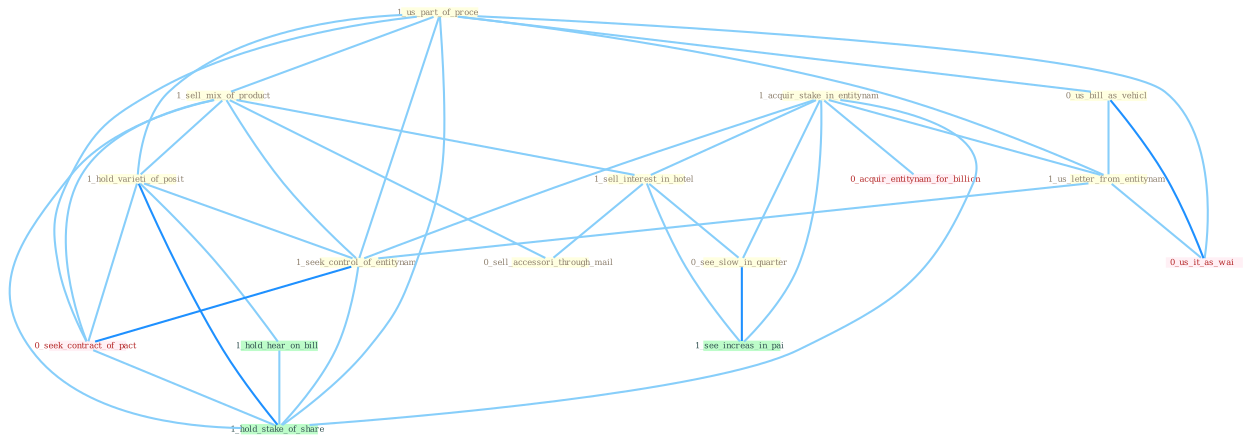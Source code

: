 Graph G{ 
    node
    [shape=polygon,style=filled,width=.5,height=.06,color="#BDFCC9",fixedsize=true,fontsize=4,
    fontcolor="#2f4f4f"];
    {node
    [color="#ffffe0", fontcolor="#8b7d6b"] "1_us_part_of_proce " "0_us_bill_as_vehicl " "1_sell_mix_of_product " "1_acquir_stake_in_entitynam " "1_sell_interest_in_hotel " "0_see_slow_in_quarter " "0_sell_accessori_through_mail " "1_hold_varieti_of_posit " "1_us_letter_from_entitynam " "1_seek_control_of_entitynam "}
{node [color="#fff0f5", fontcolor="#b22222"] "0_seek_contract_of_pact " "0_us_it_as_wai " "0_acquir_entitynam_for_billion "}
edge [color="#B0E2FF"];

	"1_us_part_of_proce " -- "0_us_bill_as_vehicl " [w="1", color="#87cefa" ];
	"1_us_part_of_proce " -- "1_sell_mix_of_product " [w="1", color="#87cefa" ];
	"1_us_part_of_proce " -- "1_hold_varieti_of_posit " [w="1", color="#87cefa" ];
	"1_us_part_of_proce " -- "1_us_letter_from_entitynam " [w="1", color="#87cefa" ];
	"1_us_part_of_proce " -- "1_seek_control_of_entitynam " [w="1", color="#87cefa" ];
	"1_us_part_of_proce " -- "0_seek_contract_of_pact " [w="1", color="#87cefa" ];
	"1_us_part_of_proce " -- "0_us_it_as_wai " [w="1", color="#87cefa" ];
	"1_us_part_of_proce " -- "1_hold_stake_of_share " [w="1", color="#87cefa" ];
	"0_us_bill_as_vehicl " -- "1_us_letter_from_entitynam " [w="1", color="#87cefa" ];
	"0_us_bill_as_vehicl " -- "0_us_it_as_wai " [w="2", color="#1e90ff" , len=0.8];
	"1_sell_mix_of_product " -- "1_sell_interest_in_hotel " [w="1", color="#87cefa" ];
	"1_sell_mix_of_product " -- "0_sell_accessori_through_mail " [w="1", color="#87cefa" ];
	"1_sell_mix_of_product " -- "1_hold_varieti_of_posit " [w="1", color="#87cefa" ];
	"1_sell_mix_of_product " -- "1_seek_control_of_entitynam " [w="1", color="#87cefa" ];
	"1_sell_mix_of_product " -- "0_seek_contract_of_pact " [w="1", color="#87cefa" ];
	"1_sell_mix_of_product " -- "1_hold_stake_of_share " [w="1", color="#87cefa" ];
	"1_acquir_stake_in_entitynam " -- "1_sell_interest_in_hotel " [w="1", color="#87cefa" ];
	"1_acquir_stake_in_entitynam " -- "0_see_slow_in_quarter " [w="1", color="#87cefa" ];
	"1_acquir_stake_in_entitynam " -- "1_us_letter_from_entitynam " [w="1", color="#87cefa" ];
	"1_acquir_stake_in_entitynam " -- "1_seek_control_of_entitynam " [w="1", color="#87cefa" ];
	"1_acquir_stake_in_entitynam " -- "0_acquir_entitynam_for_billion " [w="1", color="#87cefa" ];
	"1_acquir_stake_in_entitynam " -- "1_see_increas_in_pai " [w="1", color="#87cefa" ];
	"1_acquir_stake_in_entitynam " -- "1_hold_stake_of_share " [w="1", color="#87cefa" ];
	"1_sell_interest_in_hotel " -- "0_see_slow_in_quarter " [w="1", color="#87cefa" ];
	"1_sell_interest_in_hotel " -- "0_sell_accessori_through_mail " [w="1", color="#87cefa" ];
	"1_sell_interest_in_hotel " -- "1_see_increas_in_pai " [w="1", color="#87cefa" ];
	"0_see_slow_in_quarter " -- "1_see_increas_in_pai " [w="2", color="#1e90ff" , len=0.8];
	"1_hold_varieti_of_posit " -- "1_seek_control_of_entitynam " [w="1", color="#87cefa" ];
	"1_hold_varieti_of_posit " -- "0_seek_contract_of_pact " [w="1", color="#87cefa" ];
	"1_hold_varieti_of_posit " -- "1_hold_hear_on_bill " [w="1", color="#87cefa" ];
	"1_hold_varieti_of_posit " -- "1_hold_stake_of_share " [w="2", color="#1e90ff" , len=0.8];
	"1_us_letter_from_entitynam " -- "1_seek_control_of_entitynam " [w="1", color="#87cefa" ];
	"1_us_letter_from_entitynam " -- "0_us_it_as_wai " [w="1", color="#87cefa" ];
	"1_seek_control_of_entitynam " -- "0_seek_contract_of_pact " [w="2", color="#1e90ff" , len=0.8];
	"1_seek_control_of_entitynam " -- "1_hold_stake_of_share " [w="1", color="#87cefa" ];
	"0_seek_contract_of_pact " -- "1_hold_stake_of_share " [w="1", color="#87cefa" ];
	"1_hold_hear_on_bill " -- "1_hold_stake_of_share " [w="1", color="#87cefa" ];
}